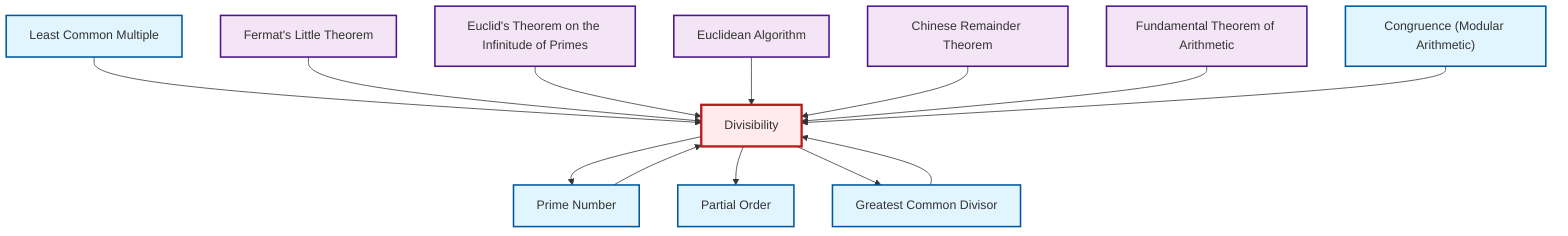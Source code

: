 graph TD
    classDef definition fill:#e1f5fe,stroke:#01579b,stroke-width:2px
    classDef theorem fill:#f3e5f5,stroke:#4a148c,stroke-width:2px
    classDef axiom fill:#fff3e0,stroke:#e65100,stroke-width:2px
    classDef example fill:#e8f5e9,stroke:#1b5e20,stroke-width:2px
    classDef current fill:#ffebee,stroke:#b71c1c,stroke-width:3px
    thm-euclid-infinitude-primes["Euclid's Theorem on the Infinitude of Primes"]:::theorem
    def-congruence["Congruence (Modular Arithmetic)"]:::definition
    thm-fundamental-arithmetic["Fundamental Theorem of Arithmetic"]:::theorem
    thm-chinese-remainder["Chinese Remainder Theorem"]:::theorem
    def-partial-order["Partial Order"]:::definition
    def-prime["Prime Number"]:::definition
    thm-fermat-little["Fermat's Little Theorem"]:::theorem
    def-gcd["Greatest Common Divisor"]:::definition
    def-lcm["Least Common Multiple"]:::definition
    def-divisibility["Divisibility"]:::definition
    thm-euclidean-algorithm["Euclidean Algorithm"]:::theorem
    def-gcd --> def-divisibility
    def-lcm --> def-divisibility
    thm-fermat-little --> def-divisibility
    thm-euclid-infinitude-primes --> def-divisibility
    thm-euclidean-algorithm --> def-divisibility
    thm-chinese-remainder --> def-divisibility
    thm-fundamental-arithmetic --> def-divisibility
    def-divisibility --> def-prime
    def-congruence --> def-divisibility
    def-divisibility --> def-partial-order
    def-prime --> def-divisibility
    def-divisibility --> def-gcd
    class def-divisibility current